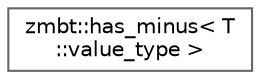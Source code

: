 digraph "Graphical Class Hierarchy"
{
 // LATEX_PDF_SIZE
  bgcolor="transparent";
  edge [fontname=Helvetica,fontsize=10,labelfontname=Helvetica,labelfontsize=10];
  node [fontname=Helvetica,fontsize=10,shape=box,height=0.2,width=0.4];
  rankdir="LR";
  Node0 [id="Node000000",label="zmbt::has_minus\< T\l::value_type \>",height=0.2,width=0.4,color="grey40", fillcolor="white", style="filled",URL="$structzmbt_1_1has__minus.html",tooltip=" "];
}
